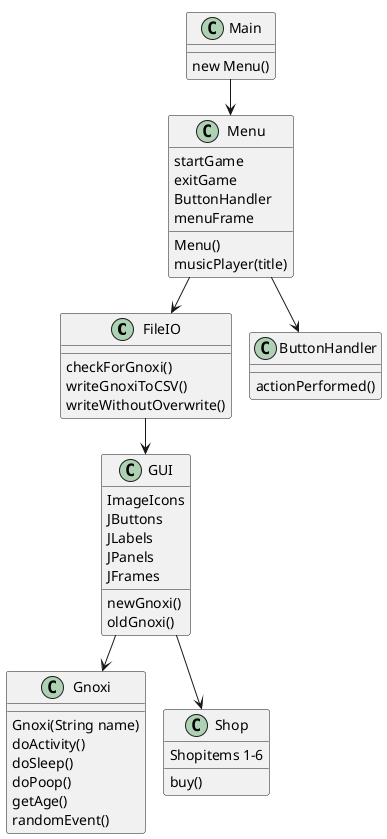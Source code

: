 @startuml
!pragma layout smetana
class FileIO
class Gnoxi
class GUI
class Main
class Menu
class Shop
class ButtonHandler

Main : new Menu()

Gnoxi : Gnoxi(String name)
Gnoxi : doActivity()
Gnoxi : doSleep()
Gnoxi : doPoop()
Gnoxi : getAge()
Gnoxi : randomEvent()

GUI : newGnoxi()
GUI : oldGnoxi()
GUI : ImageIcons
GUI : JButtons
GUI : JLabels
GUI : JPanels
GUI : JFrames

Menu : Menu()
Menu : musicPlayer(title)
Menu : startGame
Menu : exitGame
Menu : ButtonHandler
Menu : menuFrame

ButtonHandler : actionPerformed()

FileIO : checkForGnoxi()
FileIO : writeGnoxiToCSV()
FileIO : writeWithoutOverwrite()

Shop : Shopitems 1-6
Shop : buy()

Main --> Menu
Menu --> FileIO
Menu --> ButtonHandler
FileIO --> GUI
GUI --> Gnoxi
GUI --> Shop




@enduml